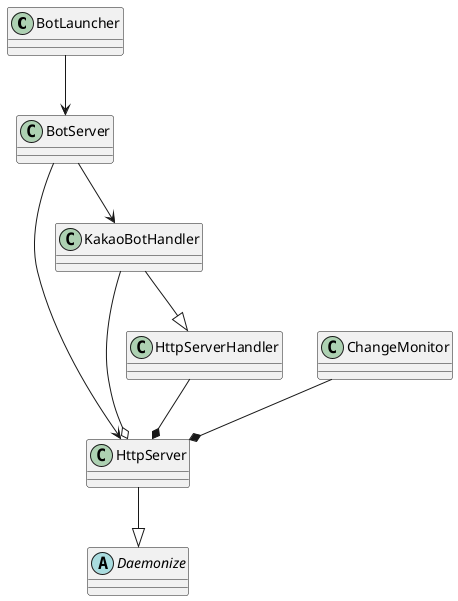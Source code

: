 @startuml
class BotLauncher
class BotServer
class HttpServer
class HttpServerHandler
class KakaoBotHandler
abstract Daemonize
class ChangeMonitor

BotLauncher --> BotServer
BotServer --> KakaoBotHandler
BotServer --> HttpServer
KakaoBotHandler --|> HttpServerHandler
HttpServerHandler --* HttpServer
ChangeMonitor --* HttpServer
HttpServer --|> Daemonize
KakaoBotHandler --o HttpServer

@enduml
